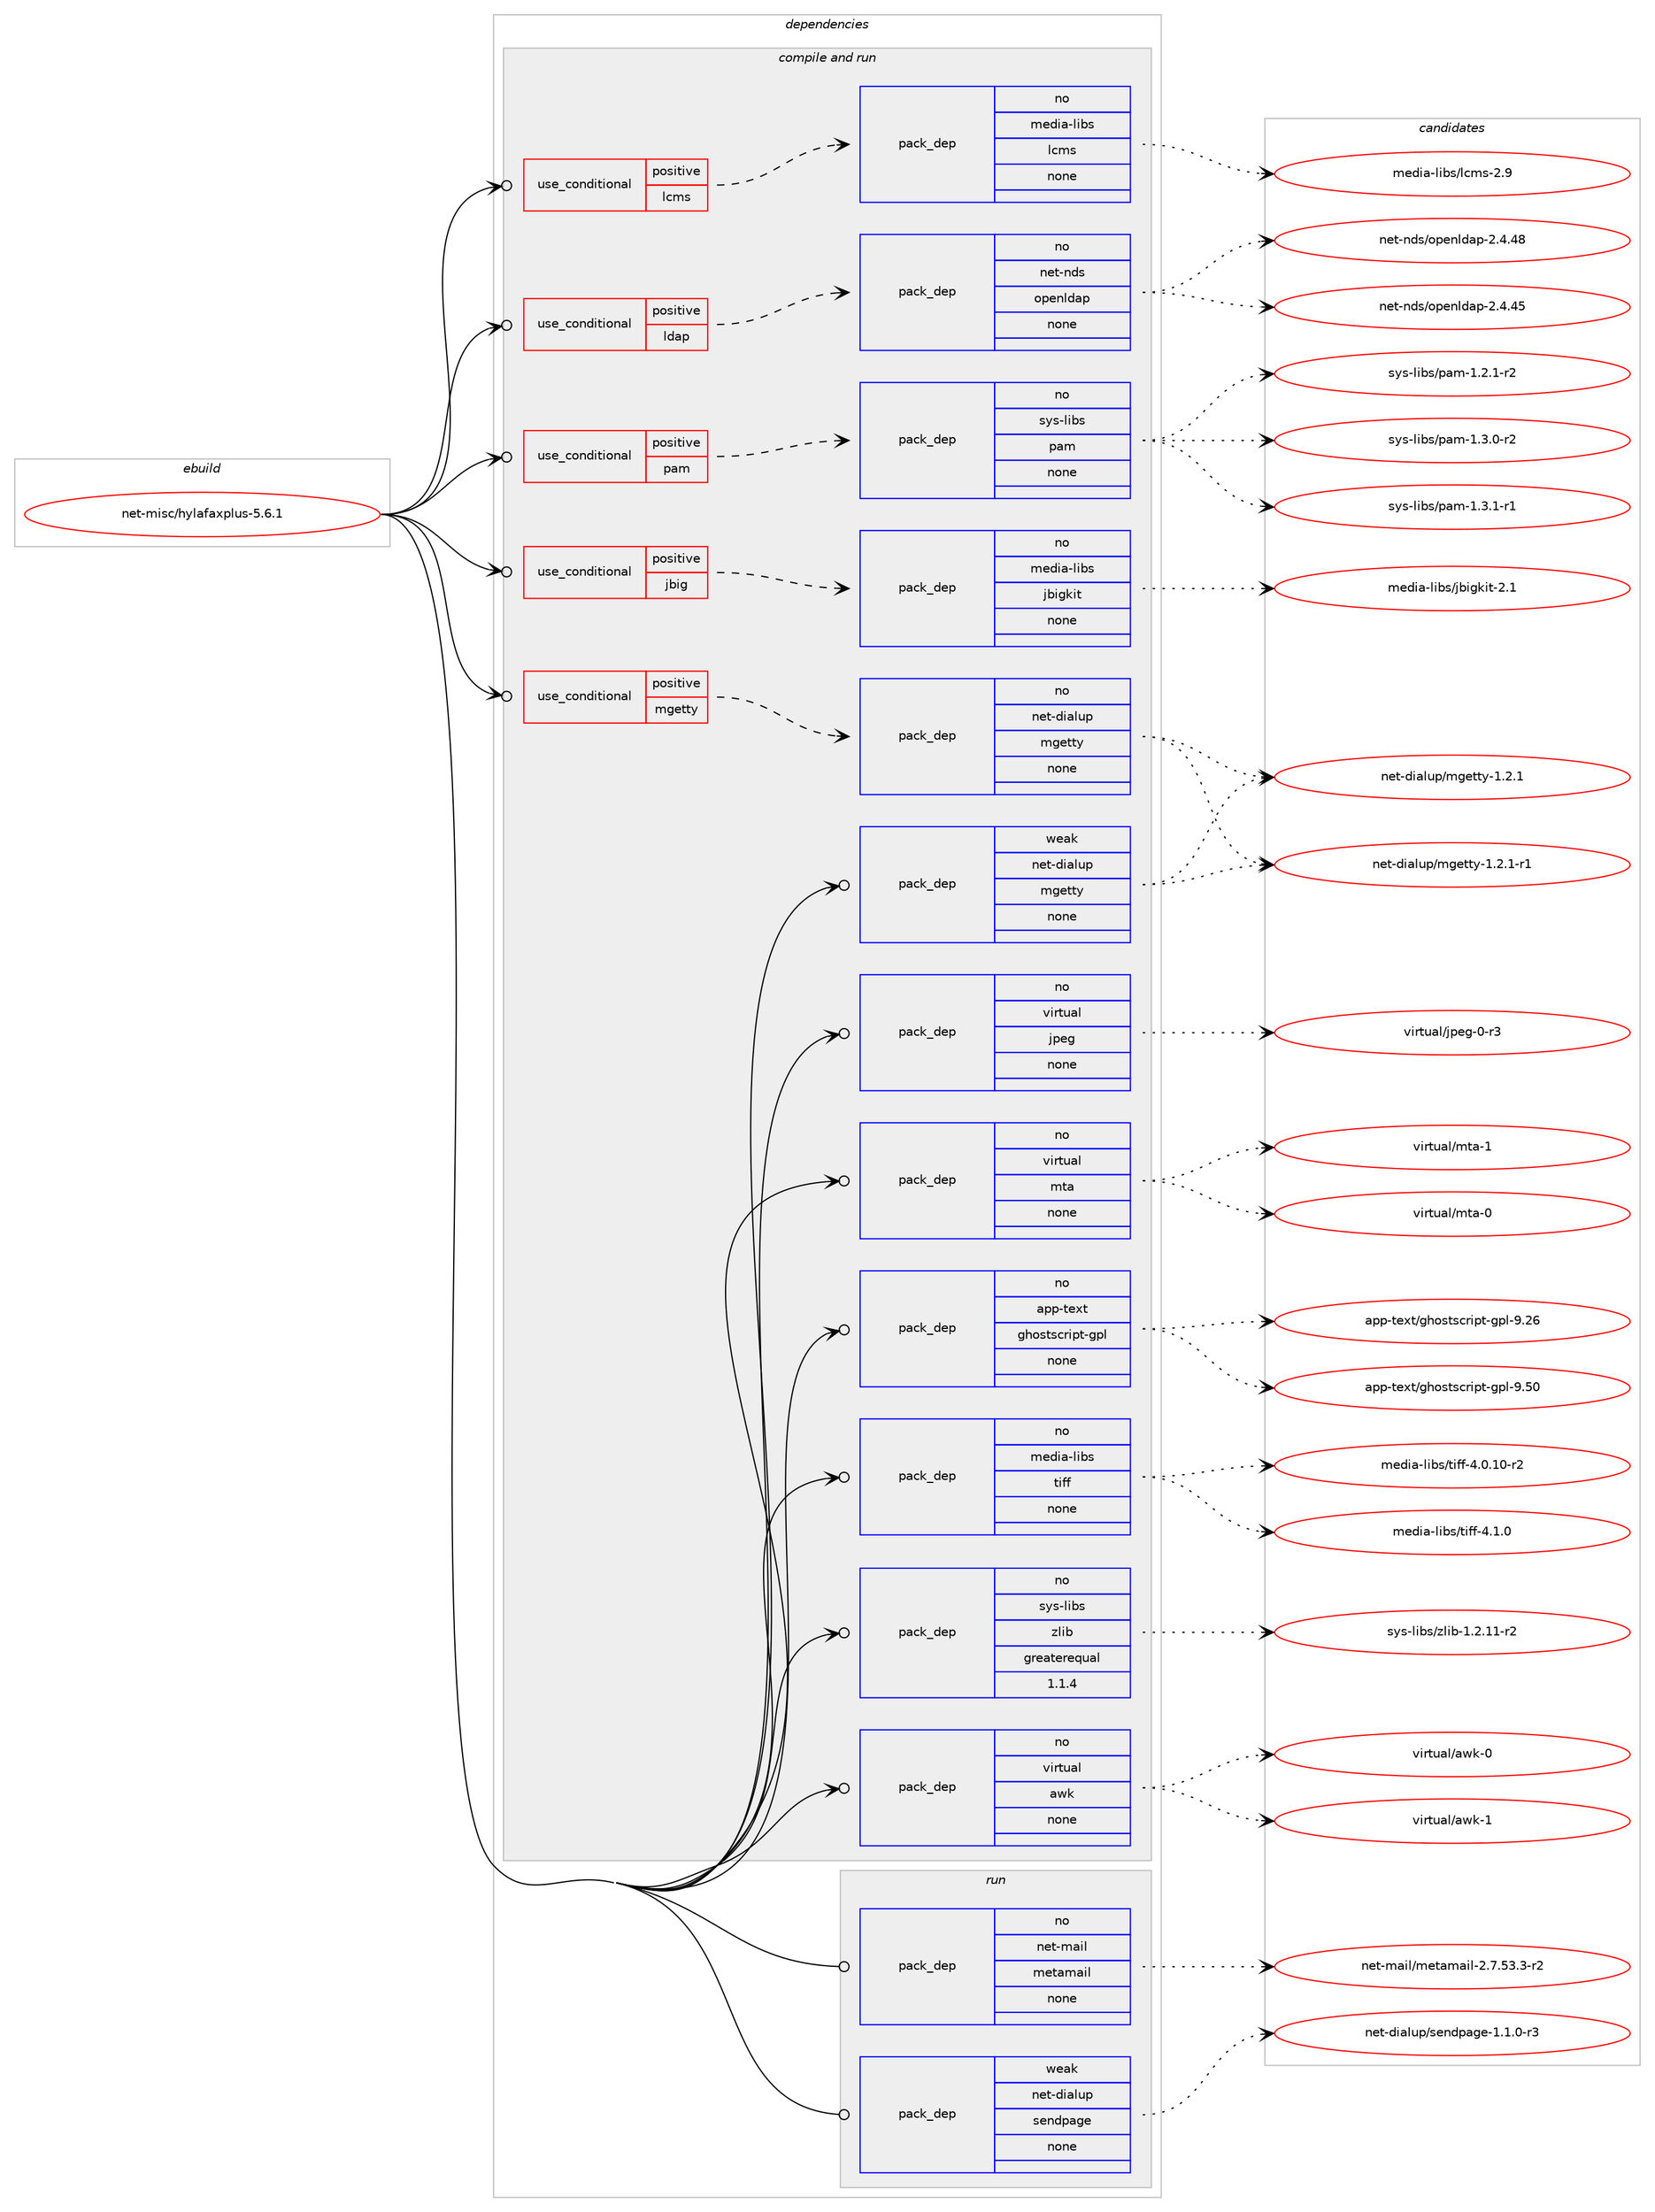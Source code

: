 digraph prolog {

# *************
# Graph options
# *************

newrank=true;
concentrate=true;
compound=true;
graph [rankdir=LR,fontname=Helvetica,fontsize=10,ranksep=1.5];#, ranksep=2.5, nodesep=0.2];
edge  [arrowhead=vee];
node  [fontname=Helvetica,fontsize=10];

# **********
# The ebuild
# **********

subgraph cluster_leftcol {
color=gray;
rank=same;
label=<<i>ebuild</i>>;
id [label="net-misc/hylafaxplus-5.6.1", color=red, width=4, href="../net-misc/hylafaxplus-5.6.1.svg"];
}

# ****************
# The dependencies
# ****************

subgraph cluster_midcol {
color=gray;
label=<<i>dependencies</i>>;
subgraph cluster_compile {
fillcolor="#eeeeee";
style=filled;
label=<<i>compile</i>>;
}
subgraph cluster_compileandrun {
fillcolor="#eeeeee";
style=filled;
label=<<i>compile and run</i>>;
subgraph cond203262 {
dependency833497 [label=<<TABLE BORDER="0" CELLBORDER="1" CELLSPACING="0" CELLPADDING="4"><TR><TD ROWSPAN="3" CELLPADDING="10">use_conditional</TD></TR><TR><TD>positive</TD></TR><TR><TD>jbig</TD></TR></TABLE>>, shape=none, color=red];
subgraph pack615625 {
dependency833498 [label=<<TABLE BORDER="0" CELLBORDER="1" CELLSPACING="0" CELLPADDING="4" WIDTH="220"><TR><TD ROWSPAN="6" CELLPADDING="30">pack_dep</TD></TR><TR><TD WIDTH="110">no</TD></TR><TR><TD>media-libs</TD></TR><TR><TD>jbigkit</TD></TR><TR><TD>none</TD></TR><TR><TD></TD></TR></TABLE>>, shape=none, color=blue];
}
dependency833497:e -> dependency833498:w [weight=20,style="dashed",arrowhead="vee"];
}
id:e -> dependency833497:w [weight=20,style="solid",arrowhead="odotvee"];
subgraph cond203263 {
dependency833499 [label=<<TABLE BORDER="0" CELLBORDER="1" CELLSPACING="0" CELLPADDING="4"><TR><TD ROWSPAN="3" CELLPADDING="10">use_conditional</TD></TR><TR><TD>positive</TD></TR><TR><TD>lcms</TD></TR></TABLE>>, shape=none, color=red];
subgraph pack615626 {
dependency833500 [label=<<TABLE BORDER="0" CELLBORDER="1" CELLSPACING="0" CELLPADDING="4" WIDTH="220"><TR><TD ROWSPAN="6" CELLPADDING="30">pack_dep</TD></TR><TR><TD WIDTH="110">no</TD></TR><TR><TD>media-libs</TD></TR><TR><TD>lcms</TD></TR><TR><TD>none</TD></TR><TR><TD></TD></TR></TABLE>>, shape=none, color=blue];
}
dependency833499:e -> dependency833500:w [weight=20,style="dashed",arrowhead="vee"];
}
id:e -> dependency833499:w [weight=20,style="solid",arrowhead="odotvee"];
subgraph cond203264 {
dependency833501 [label=<<TABLE BORDER="0" CELLBORDER="1" CELLSPACING="0" CELLPADDING="4"><TR><TD ROWSPAN="3" CELLPADDING="10">use_conditional</TD></TR><TR><TD>positive</TD></TR><TR><TD>ldap</TD></TR></TABLE>>, shape=none, color=red];
subgraph pack615627 {
dependency833502 [label=<<TABLE BORDER="0" CELLBORDER="1" CELLSPACING="0" CELLPADDING="4" WIDTH="220"><TR><TD ROWSPAN="6" CELLPADDING="30">pack_dep</TD></TR><TR><TD WIDTH="110">no</TD></TR><TR><TD>net-nds</TD></TR><TR><TD>openldap</TD></TR><TR><TD>none</TD></TR><TR><TD></TD></TR></TABLE>>, shape=none, color=blue];
}
dependency833501:e -> dependency833502:w [weight=20,style="dashed",arrowhead="vee"];
}
id:e -> dependency833501:w [weight=20,style="solid",arrowhead="odotvee"];
subgraph cond203265 {
dependency833503 [label=<<TABLE BORDER="0" CELLBORDER="1" CELLSPACING="0" CELLPADDING="4"><TR><TD ROWSPAN="3" CELLPADDING="10">use_conditional</TD></TR><TR><TD>positive</TD></TR><TR><TD>mgetty</TD></TR></TABLE>>, shape=none, color=red];
subgraph pack615628 {
dependency833504 [label=<<TABLE BORDER="0" CELLBORDER="1" CELLSPACING="0" CELLPADDING="4" WIDTH="220"><TR><TD ROWSPAN="6" CELLPADDING="30">pack_dep</TD></TR><TR><TD WIDTH="110">no</TD></TR><TR><TD>net-dialup</TD></TR><TR><TD>mgetty</TD></TR><TR><TD>none</TD></TR><TR><TD></TD></TR></TABLE>>, shape=none, color=blue];
}
dependency833503:e -> dependency833504:w [weight=20,style="dashed",arrowhead="vee"];
}
id:e -> dependency833503:w [weight=20,style="solid",arrowhead="odotvee"];
subgraph cond203266 {
dependency833505 [label=<<TABLE BORDER="0" CELLBORDER="1" CELLSPACING="0" CELLPADDING="4"><TR><TD ROWSPAN="3" CELLPADDING="10">use_conditional</TD></TR><TR><TD>positive</TD></TR><TR><TD>pam</TD></TR></TABLE>>, shape=none, color=red];
subgraph pack615629 {
dependency833506 [label=<<TABLE BORDER="0" CELLBORDER="1" CELLSPACING="0" CELLPADDING="4" WIDTH="220"><TR><TD ROWSPAN="6" CELLPADDING="30">pack_dep</TD></TR><TR><TD WIDTH="110">no</TD></TR><TR><TD>sys-libs</TD></TR><TR><TD>pam</TD></TR><TR><TD>none</TD></TR><TR><TD></TD></TR></TABLE>>, shape=none, color=blue];
}
dependency833505:e -> dependency833506:w [weight=20,style="dashed",arrowhead="vee"];
}
id:e -> dependency833505:w [weight=20,style="solid",arrowhead="odotvee"];
subgraph pack615630 {
dependency833507 [label=<<TABLE BORDER="0" CELLBORDER="1" CELLSPACING="0" CELLPADDING="4" WIDTH="220"><TR><TD ROWSPAN="6" CELLPADDING="30">pack_dep</TD></TR><TR><TD WIDTH="110">no</TD></TR><TR><TD>app-text</TD></TR><TR><TD>ghostscript-gpl</TD></TR><TR><TD>none</TD></TR><TR><TD></TD></TR></TABLE>>, shape=none, color=blue];
}
id:e -> dependency833507:w [weight=20,style="solid",arrowhead="odotvee"];
subgraph pack615631 {
dependency833508 [label=<<TABLE BORDER="0" CELLBORDER="1" CELLSPACING="0" CELLPADDING="4" WIDTH="220"><TR><TD ROWSPAN="6" CELLPADDING="30">pack_dep</TD></TR><TR><TD WIDTH="110">no</TD></TR><TR><TD>media-libs</TD></TR><TR><TD>tiff</TD></TR><TR><TD>none</TD></TR><TR><TD></TD></TR></TABLE>>, shape=none, color=blue];
}
id:e -> dependency833508:w [weight=20,style="solid",arrowhead="odotvee"];
subgraph pack615632 {
dependency833509 [label=<<TABLE BORDER="0" CELLBORDER="1" CELLSPACING="0" CELLPADDING="4" WIDTH="220"><TR><TD ROWSPAN="6" CELLPADDING="30">pack_dep</TD></TR><TR><TD WIDTH="110">no</TD></TR><TR><TD>sys-libs</TD></TR><TR><TD>zlib</TD></TR><TR><TD>greaterequal</TD></TR><TR><TD>1.1.4</TD></TR></TABLE>>, shape=none, color=blue];
}
id:e -> dependency833509:w [weight=20,style="solid",arrowhead="odotvee"];
subgraph pack615633 {
dependency833510 [label=<<TABLE BORDER="0" CELLBORDER="1" CELLSPACING="0" CELLPADDING="4" WIDTH="220"><TR><TD ROWSPAN="6" CELLPADDING="30">pack_dep</TD></TR><TR><TD WIDTH="110">no</TD></TR><TR><TD>virtual</TD></TR><TR><TD>awk</TD></TR><TR><TD>none</TD></TR><TR><TD></TD></TR></TABLE>>, shape=none, color=blue];
}
id:e -> dependency833510:w [weight=20,style="solid",arrowhead="odotvee"];
subgraph pack615634 {
dependency833511 [label=<<TABLE BORDER="0" CELLBORDER="1" CELLSPACING="0" CELLPADDING="4" WIDTH="220"><TR><TD ROWSPAN="6" CELLPADDING="30">pack_dep</TD></TR><TR><TD WIDTH="110">no</TD></TR><TR><TD>virtual</TD></TR><TR><TD>jpeg</TD></TR><TR><TD>none</TD></TR><TR><TD></TD></TR></TABLE>>, shape=none, color=blue];
}
id:e -> dependency833511:w [weight=20,style="solid",arrowhead="odotvee"];
subgraph pack615635 {
dependency833512 [label=<<TABLE BORDER="0" CELLBORDER="1" CELLSPACING="0" CELLPADDING="4" WIDTH="220"><TR><TD ROWSPAN="6" CELLPADDING="30">pack_dep</TD></TR><TR><TD WIDTH="110">no</TD></TR><TR><TD>virtual</TD></TR><TR><TD>mta</TD></TR><TR><TD>none</TD></TR><TR><TD></TD></TR></TABLE>>, shape=none, color=blue];
}
id:e -> dependency833512:w [weight=20,style="solid",arrowhead="odotvee"];
subgraph pack615636 {
dependency833513 [label=<<TABLE BORDER="0" CELLBORDER="1" CELLSPACING="0" CELLPADDING="4" WIDTH="220"><TR><TD ROWSPAN="6" CELLPADDING="30">pack_dep</TD></TR><TR><TD WIDTH="110">weak</TD></TR><TR><TD>net-dialup</TD></TR><TR><TD>mgetty</TD></TR><TR><TD>none</TD></TR><TR><TD></TD></TR></TABLE>>, shape=none, color=blue];
}
id:e -> dependency833513:w [weight=20,style="solid",arrowhead="odotvee"];
}
subgraph cluster_run {
fillcolor="#eeeeee";
style=filled;
label=<<i>run</i>>;
subgraph pack615637 {
dependency833514 [label=<<TABLE BORDER="0" CELLBORDER="1" CELLSPACING="0" CELLPADDING="4" WIDTH="220"><TR><TD ROWSPAN="6" CELLPADDING="30">pack_dep</TD></TR><TR><TD WIDTH="110">no</TD></TR><TR><TD>net-mail</TD></TR><TR><TD>metamail</TD></TR><TR><TD>none</TD></TR><TR><TD></TD></TR></TABLE>>, shape=none, color=blue];
}
id:e -> dependency833514:w [weight=20,style="solid",arrowhead="odot"];
subgraph pack615638 {
dependency833515 [label=<<TABLE BORDER="0" CELLBORDER="1" CELLSPACING="0" CELLPADDING="4" WIDTH="220"><TR><TD ROWSPAN="6" CELLPADDING="30">pack_dep</TD></TR><TR><TD WIDTH="110">weak</TD></TR><TR><TD>net-dialup</TD></TR><TR><TD>sendpage</TD></TR><TR><TD>none</TD></TR><TR><TD></TD></TR></TABLE>>, shape=none, color=blue];
}
id:e -> dependency833515:w [weight=20,style="solid",arrowhead="odot"];
}
}

# **************
# The candidates
# **************

subgraph cluster_choices {
rank=same;
color=gray;
label=<<i>candidates</i>>;

subgraph choice615625 {
color=black;
nodesep=1;
choice109101100105974510810598115471069810510310710511645504649 [label="media-libs/jbigkit-2.1", color=red, width=4,href="../media-libs/jbigkit-2.1.svg"];
dependency833498:e -> choice109101100105974510810598115471069810510310710511645504649:w [style=dotted,weight="100"];
}
subgraph choice615626 {
color=black;
nodesep=1;
choice109101100105974510810598115471089910911545504657 [label="media-libs/lcms-2.9", color=red, width=4,href="../media-libs/lcms-2.9.svg"];
dependency833500:e -> choice109101100105974510810598115471089910911545504657:w [style=dotted,weight="100"];
}
subgraph choice615627 {
color=black;
nodesep=1;
choice11010111645110100115471111121011101081009711245504652465253 [label="net-nds/openldap-2.4.45", color=red, width=4,href="../net-nds/openldap-2.4.45.svg"];
choice11010111645110100115471111121011101081009711245504652465256 [label="net-nds/openldap-2.4.48", color=red, width=4,href="../net-nds/openldap-2.4.48.svg"];
dependency833502:e -> choice11010111645110100115471111121011101081009711245504652465253:w [style=dotted,weight="100"];
dependency833502:e -> choice11010111645110100115471111121011101081009711245504652465256:w [style=dotted,weight="100"];
}
subgraph choice615628 {
color=black;
nodesep=1;
choice110101116451001059710811711247109103101116116121454946504649 [label="net-dialup/mgetty-1.2.1", color=red, width=4,href="../net-dialup/mgetty-1.2.1.svg"];
choice1101011164510010597108117112471091031011161161214549465046494511449 [label="net-dialup/mgetty-1.2.1-r1", color=red, width=4,href="../net-dialup/mgetty-1.2.1-r1.svg"];
dependency833504:e -> choice110101116451001059710811711247109103101116116121454946504649:w [style=dotted,weight="100"];
dependency833504:e -> choice1101011164510010597108117112471091031011161161214549465046494511449:w [style=dotted,weight="100"];
}
subgraph choice615629 {
color=black;
nodesep=1;
choice115121115451081059811547112971094549465046494511450 [label="sys-libs/pam-1.2.1-r2", color=red, width=4,href="../sys-libs/pam-1.2.1-r2.svg"];
choice115121115451081059811547112971094549465146484511450 [label="sys-libs/pam-1.3.0-r2", color=red, width=4,href="../sys-libs/pam-1.3.0-r2.svg"];
choice115121115451081059811547112971094549465146494511449 [label="sys-libs/pam-1.3.1-r1", color=red, width=4,href="../sys-libs/pam-1.3.1-r1.svg"];
dependency833506:e -> choice115121115451081059811547112971094549465046494511450:w [style=dotted,weight="100"];
dependency833506:e -> choice115121115451081059811547112971094549465146484511450:w [style=dotted,weight="100"];
dependency833506:e -> choice115121115451081059811547112971094549465146494511449:w [style=dotted,weight="100"];
}
subgraph choice615630 {
color=black;
nodesep=1;
choice97112112451161011201164710310411111511611599114105112116451031121084557465054 [label="app-text/ghostscript-gpl-9.26", color=red, width=4,href="../app-text/ghostscript-gpl-9.26.svg"];
choice97112112451161011201164710310411111511611599114105112116451031121084557465348 [label="app-text/ghostscript-gpl-9.50", color=red, width=4,href="../app-text/ghostscript-gpl-9.50.svg"];
dependency833507:e -> choice97112112451161011201164710310411111511611599114105112116451031121084557465054:w [style=dotted,weight="100"];
dependency833507:e -> choice97112112451161011201164710310411111511611599114105112116451031121084557465348:w [style=dotted,weight="100"];
}
subgraph choice615631 {
color=black;
nodesep=1;
choice10910110010597451081059811547116105102102455246484649484511450 [label="media-libs/tiff-4.0.10-r2", color=red, width=4,href="../media-libs/tiff-4.0.10-r2.svg"];
choice10910110010597451081059811547116105102102455246494648 [label="media-libs/tiff-4.1.0", color=red, width=4,href="../media-libs/tiff-4.1.0.svg"];
dependency833508:e -> choice10910110010597451081059811547116105102102455246484649484511450:w [style=dotted,weight="100"];
dependency833508:e -> choice10910110010597451081059811547116105102102455246494648:w [style=dotted,weight="100"];
}
subgraph choice615632 {
color=black;
nodesep=1;
choice11512111545108105981154712210810598454946504649494511450 [label="sys-libs/zlib-1.2.11-r2", color=red, width=4,href="../sys-libs/zlib-1.2.11-r2.svg"];
dependency833509:e -> choice11512111545108105981154712210810598454946504649494511450:w [style=dotted,weight="100"];
}
subgraph choice615633 {
color=black;
nodesep=1;
choice1181051141161179710847971191074548 [label="virtual/awk-0", color=red, width=4,href="../virtual/awk-0.svg"];
choice1181051141161179710847971191074549 [label="virtual/awk-1", color=red, width=4,href="../virtual/awk-1.svg"];
dependency833510:e -> choice1181051141161179710847971191074548:w [style=dotted,weight="100"];
dependency833510:e -> choice1181051141161179710847971191074549:w [style=dotted,weight="100"];
}
subgraph choice615634 {
color=black;
nodesep=1;
choice118105114116117971084710611210110345484511451 [label="virtual/jpeg-0-r3", color=red, width=4,href="../virtual/jpeg-0-r3.svg"];
dependency833511:e -> choice118105114116117971084710611210110345484511451:w [style=dotted,weight="100"];
}
subgraph choice615635 {
color=black;
nodesep=1;
choice1181051141161179710847109116974548 [label="virtual/mta-0", color=red, width=4,href="../virtual/mta-0.svg"];
choice1181051141161179710847109116974549 [label="virtual/mta-1", color=red, width=4,href="../virtual/mta-1.svg"];
dependency833512:e -> choice1181051141161179710847109116974548:w [style=dotted,weight="100"];
dependency833512:e -> choice1181051141161179710847109116974549:w [style=dotted,weight="100"];
}
subgraph choice615636 {
color=black;
nodesep=1;
choice110101116451001059710811711247109103101116116121454946504649 [label="net-dialup/mgetty-1.2.1", color=red, width=4,href="../net-dialup/mgetty-1.2.1.svg"];
choice1101011164510010597108117112471091031011161161214549465046494511449 [label="net-dialup/mgetty-1.2.1-r1", color=red, width=4,href="../net-dialup/mgetty-1.2.1-r1.svg"];
dependency833513:e -> choice110101116451001059710811711247109103101116116121454946504649:w [style=dotted,weight="100"];
dependency833513:e -> choice1101011164510010597108117112471091031011161161214549465046494511449:w [style=dotted,weight="100"];
}
subgraph choice615637 {
color=black;
nodesep=1;
choice11010111645109971051084710910111697109971051084550465546535146514511450 [label="net-mail/metamail-2.7.53.3-r2", color=red, width=4,href="../net-mail/metamail-2.7.53.3-r2.svg"];
dependency833514:e -> choice11010111645109971051084710910111697109971051084550465546535146514511450:w [style=dotted,weight="100"];
}
subgraph choice615638 {
color=black;
nodesep=1;
choice110101116451001059710811711247115101110100112971031014549464946484511451 [label="net-dialup/sendpage-1.1.0-r3", color=red, width=4,href="../net-dialup/sendpage-1.1.0-r3.svg"];
dependency833515:e -> choice110101116451001059710811711247115101110100112971031014549464946484511451:w [style=dotted,weight="100"];
}
}

}
